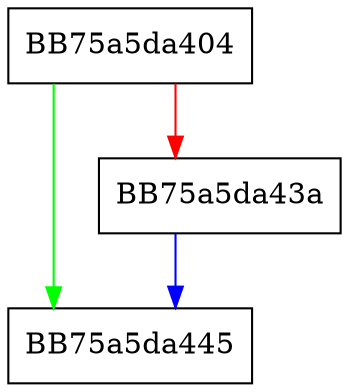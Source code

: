 digraph Attach {
  node [shape="box"];
  graph [splines=ortho];
  BB75a5da404 -> BB75a5da445 [color="green"];
  BB75a5da404 -> BB75a5da43a [color="red"];
  BB75a5da43a -> BB75a5da445 [color="blue"];
}
